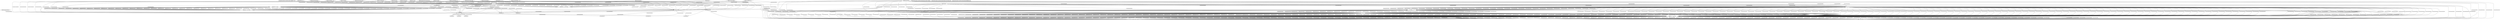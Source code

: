 digraph G {
"Container##zjy-alastor-2n-product-purchase-76f665fdc7-s5qrq" [shape="box"];
"File##/dev/null" [shape="ellipse"];
"File##/dev/urandom" [shape="ellipse"];
"File##/etc/host.conf" [shape="ellipse"];
"File##/etc/hosts" [shape="ellipse"];
"File##/etc/ld-musl-x86_64.path" [shape="ellipse"];
"File##/etc/localtime" [shape="ellipse"];
"File##/etc/nsswitch.conf" [shape="ellipse"];
"File##/etc/resolv.conf" [shape="ellipse"];
"File##/etc/svc.conf" [shape="ellipse"];
"File##/home/app/express-new.js" [shape="ellipse"];
"File##/home/app/handler.js" [shape="ellipse"];
"File##/home/app/index.js" [shape="ellipse"];
"File##/home/app/request-promise-uuid.js" [shape="ellipse"];
"File##/home/app/trigger.node" [shape="ellipse"];
"File##/lib/libgcc_s.so.1" [shape="ellipse"];
"File##/lib/libstdc++.so.6" [shape="ellipse"];
"File##/usr/lib/libgcc_s.so.1" [shape="ellipse"];
"File##/usr/lib/libstdc++.so.6" [shape="ellipse"];
"File##/usr/local/bin/node" [shape="ellipse"];
"File##/usr/local/lib/libgcc_s.so.1" [shape="ellipse"];
"File##/usr/local/lib/libstdc++.so.6" [shape="ellipse"];
"File##/usr/share/zoneinfo/" [shape="ellipse"];
"NetPeer##0.0.0.0:0" [shape="diamond"];
"NetPeer##0.0.0.0:3000" [shape="diamond"];
"NetPeer##10.1.80.247:8080" [shape="diamond"];
"NetPeer##10.152.183.10:53" [shape="diamond"];
"NetPeer##10.152.183.194:8080" [shape="diamond"];
"Process##13" [shape="box"];
"Process##15" [shape="box"];
"Process##16" [shape="box"];
"Process##17" [shape="box"];
"Process##18" [shape="box"];
"Process##19" [shape="box"];
"Process##20" [shape="box"];
"Process##26" [shape="box"];
"Process##27" [shape="box"];
"Process##28" [shape="box"];
"Process##29" [shape="box"];
"File##/etc/ld-musl-x86_64.path" -> "Process##13" [label="1728220302000000000"];
"File##/lib/libstdc++.so.6" -> "Process##13" [label="1728220302000000000"];
"File##/usr/local/lib/libstdc++.so.6" -> "Process##13" [label="1728220302000000000"];
"File##/usr/lib/libstdc++.so.6" -> "Process##13" [label="1728220302000000000"];
"File##/lib/libgcc_s.so.1" -> "Process##13" [label="1728220302000000000"];
"File##/usr/local/lib/libgcc_s.so.1" -> "Process##13" [label="1728220302000000000"];
"File##/usr/lib/libgcc_s.so.1" -> "Process##13" [label="1728220302000000000"];
"Process##13" -> "Process##15" [label="1728220302000000000"];
"Process##13" -> "Process##16" [label="1728220302000000000"];
"Process##13" -> "Process##17" [label="1728220302000000000"];
"Process##13" -> "Process##18" [label="1728220302000000000"];
"Process##13" -> "Process##19" [label="1728220302000000000"];
"File##/usr/local/bin/node" -> "Process##13" [label="1728220302000000000"];
"File##/usr/local/bin/node" -> "Process##13" [label="1728220303000000000"];
"File##/dev/urandom" -> "Process##13" [label="1728220302000000000"];
"File##/dev/urandom" -> "Process##13" [label="1728220332000000000"];
"Process##13" -> "Process##20" [label="1728220302000000000"];
"File##/dev/null" -> "Process##13" [label="1728220302000000000"];
"File##/home/app/index.js" -> "Process##13" [label="1728220302000000000"];
"File##/home/app/express-new.js" -> "Process##13" [label="1728220303000000000"];
"File##/home/app/trigger.node" -> "Process##13" [label="1728220303000000000"];
"File##/home/app/handler.js" -> "Process##13" [label="1728220304000000000"];
"File##/home/app/request-promise-uuid.js" -> "Process##13" [label="1728220304000000000"];
"Process##13" -> "NetPeer##0.0.0.0:3000" [label="1728220304000000000"];
"NetPeer##0.0.0.0:3000" -> "Process##13" [label="1728220304000000000"];
"NetPeer##0.0.0.0:3000" -> "NetPeer##10.1.80.247:8080" [label="1728220332000000000"];
"NetPeer##0.0.0.0:3000" -> "NetPeer##10.1.80.247:8080" [label="1728220332000000000"];
"NetPeer##0.0.0.0:3000" -> "NetPeer##10.1.80.247:8080" [label="1728220332000000000"];
"NetPeer##0.0.0.0:3000" -> "NetPeer##10.1.80.247:8080" [label="1728220332000000000"];
"NetPeer##0.0.0.0:3000" -> "NetPeer##10.1.80.247:8080" [label="1728220332000000000"];
"NetPeer##0.0.0.0:3000" -> "NetPeer##10.1.80.247:8080" [label="1728220332000000000"];
"NetPeer##0.0.0.0:3000" -> "NetPeer##10.1.80.247:8080" [label="1728220332000000000"];
"NetPeer##0.0.0.0:3000" -> "NetPeer##10.1.80.247:8080" [label="1728220332000000000"];
"NetPeer##0.0.0.0:3000" -> "NetPeer##10.1.80.247:8080" [label="1728220332000000000"];
"NetPeer##0.0.0.0:3000" -> "NetPeer##10.1.80.247:8080" [label="1728220332000000000"];
"NetPeer##0.0.0.0:3000" -> "NetPeer##10.1.80.247:8080" [label="1728220332000000000"];
"NetPeer##0.0.0.0:3000" -> "NetPeer##10.1.80.247:8080" [label="1728220332000000000"];
"NetPeer##0.0.0.0:3000" -> "NetPeer##10.1.80.247:8080" [label="1728220332000000000"];
"NetPeer##0.0.0.0:3000" -> "NetPeer##10.1.80.247:8080" [label="1728220332000000000"];
"NetPeer##0.0.0.0:3000" -> "NetPeer##10.1.80.247:8080" [label="1728220332000000000"];
"NetPeer##10.1.80.247:8080" -> "NetPeer##0.0.0.0:3000" [label="1728220332000000000"];
"NetPeer##10.1.80.247:8080" -> "NetPeer##0.0.0.0:3000" [label="1728220332000000000"];
"NetPeer##10.1.80.247:8080" -> "NetPeer##0.0.0.0:3000" [label="1728220332000000000"];
"NetPeer##10.1.80.247:8080" -> "NetPeer##0.0.0.0:3000" [label="1728220332000000000"];
"NetPeer##10.1.80.247:8080" -> "NetPeer##0.0.0.0:3000" [label="1728220332000000000"];
"NetPeer##10.1.80.247:8080" -> "NetPeer##0.0.0.0:3000" [label="1728220332000000000"];
"NetPeer##10.1.80.247:8080" -> "NetPeer##0.0.0.0:3000" [label="1728220332000000000"];
"NetPeer##10.1.80.247:8080" -> "NetPeer##0.0.0.0:3000" [label="1728220332000000000"];
"NetPeer##10.1.80.247:8080" -> "NetPeer##0.0.0.0:3000" [label="1728220332000000000"];
"NetPeer##10.1.80.247:8080" -> "NetPeer##0.0.0.0:3000" [label="1728220332000000000"];
"NetPeer##10.1.80.247:8080" -> "NetPeer##0.0.0.0:3000" [label="1728220332000000000"];
"NetPeer##10.1.80.247:8080" -> "NetPeer##0.0.0.0:3000" [label="1728220332000000000"];
"NetPeer##10.1.80.247:8080" -> "NetPeer##0.0.0.0:3000" [label="1728220332000000000"];
"NetPeer##10.1.80.247:8080" -> "NetPeer##0.0.0.0:3000" [label="1728220332000000000"];
"NetPeer##10.1.80.247:8080" -> "NetPeer##0.0.0.0:3000" [label="1728220332000000000"];
"File##/etc/resolv.conf" -> "Process##13" [label="1728220332000000000"];
"File##/etc/nsswitch.conf" -> "Process##13" [label="1728220332000000000"];
"File##/etc/host.conf" -> "Process##13" [label="1728220332000000000"];
"File##/etc/svc.conf" -> "Process##13" [label="1728220332000000000"];
"Process##13" -> "Process##26" [label="1728220332000000000"];
"Process##13" -> "Process##27" [label="1728220332000000000"];
"Process##13" -> "Process##28" [label="1728220332000000000"];
"Process##13" -> "Process##29" [label="1728220332000000000"];
"Process##13" -> "NetPeer##10.152.183.194:8080" [label="1728220332000000000"];
"Process##13" -> "NetPeer##10.152.183.194:8080" [label="1728220332000000000"];
"Process##13" -> "NetPeer##10.152.183.194:8080" [label="1728220332000000000"];
"Process##13" -> "NetPeer##10.152.183.194:8080" [label="1728220332000000000"];
"Process##13" -> "NetPeer##10.152.183.194:8080" [label="1728220332000000000"];
"Process##13" -> "NetPeer##10.152.183.194:8080" [label="1728220332000000000"];
"Process##13" -> "NetPeer##10.152.183.194:8080" [label="1728220332000000000"];
"Process##13" -> "NetPeer##10.152.183.194:8080" [label="1728220332000000000"];
"Process##13" -> "NetPeer##10.152.183.194:8080" [label="1728220333000000000"];
"Process##13" -> "NetPeer##10.152.183.194:8080" [label="1728220333000000000"];
"Process##13" -> "NetPeer##10.152.183.194:8080" [label="1728220333000000000"];
"Process##13" -> "NetPeer##10.152.183.194:8080" [label="1728220333000000000"];
"Process##13" -> "NetPeer##10.152.183.194:8080" [label="1728220333000000000"];
"Process##13" -> "NetPeer##10.152.183.194:8080" [label="1728220333000000000"];
"Process##13" -> "NetPeer##10.152.183.194:8080" [label="1728220333000000000"];
"Process##13" -> "NetPeer##10.152.183.194:8080" [label="1728220333000000000"];
"Process##13" -> "NetPeer##10.152.183.194:8080" [label="1728220333000000000"];
"Process##13" -> "NetPeer##10.152.183.194:8080" [label="1728220333000000000"];
"Process##13" -> "NetPeer##10.152.183.194:8080" [label="1728220333000000000"];
"Process##13" -> "NetPeer##10.152.183.194:8080" [label="1728220333000000000"];
"File##/etc/localtime" -> "Process##13" [label="1728220332000000000"];
"File##/usr/share/zoneinfo/" -> "Process##13" [label="1728220332000000000"];
"File##/etc/hosts" -> "Process##26" [label="1728220332000000000"];
"File##/etc/hosts" -> "Process##26" [label="1728220332000000000"];
"File##/etc/hosts" -> "Process##26" [label="1728220332000000000"];
"File##/etc/hosts" -> "Process##26" [label="1728220332000000000"];
"File##/etc/hosts" -> "Process##26" [label="1728220333000000000"];
"File##/etc/hosts" -> "Process##26" [label="1728220333000000000"];
"File##/etc/resolv.conf" -> "Process##26" [label="1728220332000000000"];
"File##/etc/resolv.conf" -> "Process##26" [label="1728220332000000000"];
"File##/etc/resolv.conf" -> "Process##26" [label="1728220332000000000"];
"File##/etc/resolv.conf" -> "Process##26" [label="1728220332000000000"];
"File##/etc/resolv.conf" -> "Process##26" [label="1728220333000000000"];
"File##/etc/resolv.conf" -> "Process##26" [label="1728220333000000000"];
"Process##26" -> "NetPeer##0.0.0.0:0" [label="1728220332000000000"];
"Process##26" -> "NetPeer##0.0.0.0:0" [label="1728220332000000000"];
"Process##26" -> "NetPeer##0.0.0.0:0" [label="1728220332000000000"];
"Process##26" -> "NetPeer##0.0.0.0:0" [label="1728220332000000000"];
"Process##26" -> "NetPeer##0.0.0.0:0" [label="1728220332000000000"];
"Process##26" -> "NetPeer##0.0.0.0:0" [label="1728220332000000000"];
"Process##26" -> "NetPeer##0.0.0.0:0" [label="1728220332000000000"];
"Process##26" -> "NetPeer##0.0.0.0:0" [label="1728220332000000000"];
"Process##26" -> "NetPeer##0.0.0.0:0" [label="1728220332000000000"];
"Process##26" -> "NetPeer##0.0.0.0:0" [label="1728220332000000000"];
"Process##26" -> "NetPeer##0.0.0.0:0" [label="1728220332000000000"];
"Process##26" -> "NetPeer##0.0.0.0:0" [label="1728220332000000000"];
"Process##26" -> "NetPeer##0.0.0.0:0" [label="1728220332000000000"];
"Process##26" -> "NetPeer##0.0.0.0:0" [label="1728220332000000000"];
"Process##26" -> "NetPeer##0.0.0.0:0" [label="1728220332000000000"];
"Process##26" -> "NetPeer##0.0.0.0:0" [label="1728220332000000000"];
"Process##26" -> "NetPeer##0.0.0.0:0" [label="1728220332000000000"];
"Process##26" -> "NetPeer##0.0.0.0:0" [label="1728220332000000000"];
"Process##26" -> "NetPeer##0.0.0.0:0" [label="1728220333000000000"];
"Process##26" -> "NetPeer##0.0.0.0:0" [label="1728220333000000000"];
"Process##26" -> "NetPeer##0.0.0.0:0" [label="1728220333000000000"];
"Process##26" -> "NetPeer##0.0.0.0:0" [label="1728220333000000000"];
"Process##26" -> "NetPeer##0.0.0.0:0" [label="1728220333000000000"];
"Process##26" -> "NetPeer##0.0.0.0:0" [label="1728220333000000000"];
"Process##26" -> "NetPeer##0.0.0.0:0" [label="1728220333000000000"];
"Process##26" -> "NetPeer##0.0.0.0:0" [label="1728220333000000000"];
"Process##26" -> "NetPeer##0.0.0.0:0" [label="1728220333000000000"];
"Process##26" -> "NetPeer##0.0.0.0:0" [label="1728220333000000000"];
"Process##26" -> "NetPeer##0.0.0.0:0" [label="1728220333000000000"];
"Process##26" -> "NetPeer##0.0.0.0:0" [label="1728220333000000000"];
"Process##26" -> "NetPeer##10.152.183.10:53" [label="1728220332000000000"];
"Process##26" -> "NetPeer##10.152.183.10:53" [label="1728220332000000000"];
"Process##26" -> "NetPeer##10.152.183.10:53" [label="1728220332000000000"];
"Process##26" -> "NetPeer##10.152.183.10:53" [label="1728220332000000000"];
"Process##26" -> "NetPeer##10.152.183.10:53" [label="1728220332000000000"];
"Process##26" -> "NetPeer##10.152.183.10:53" [label="1728220332000000000"];
"Process##26" -> "NetPeer##10.152.183.10:53" [label="1728220332000000000"];
"Process##26" -> "NetPeer##10.152.183.10:53" [label="1728220332000000000"];
"Process##26" -> "NetPeer##10.152.183.10:53" [label="1728220332000000000"];
"Process##26" -> "NetPeer##10.152.183.10:53" [label="1728220332000000000"];
"Process##26" -> "NetPeer##10.152.183.10:53" [label="1728220332000000000"];
"Process##26" -> "NetPeer##10.152.183.10:53" [label="1728220332000000000"];
"Process##26" -> "NetPeer##10.152.183.10:53" [label="1728220332000000000"];
"Process##26" -> "NetPeer##10.152.183.10:53" [label="1728220332000000000"];
"Process##26" -> "NetPeer##10.152.183.10:53" [label="1728220332000000000"];
"Process##26" -> "NetPeer##10.152.183.10:53" [label="1728220332000000000"];
"Process##26" -> "NetPeer##10.152.183.10:53" [label="1728220332000000000"];
"Process##26" -> "NetPeer##10.152.183.10:53" [label="1728220332000000000"];
"Process##26" -> "NetPeer##10.152.183.10:53" [label="1728220332000000000"];
"Process##26" -> "NetPeer##10.152.183.10:53" [label="1728220332000000000"];
"Process##26" -> "NetPeer##10.152.183.10:53" [label="1728220332000000000"];
"Process##26" -> "NetPeer##10.152.183.10:53" [label="1728220332000000000"];
"Process##26" -> "NetPeer##10.152.183.10:53" [label="1728220332000000000"];
"Process##26" -> "NetPeer##10.152.183.10:53" [label="1728220332000000000"];
"Process##26" -> "NetPeer##10.152.183.10:53" [label="1728220332000000000"];
"Process##26" -> "NetPeer##10.152.183.10:53" [label="1728220332000000000"];
"Process##26" -> "NetPeer##10.152.183.10:53" [label="1728220332000000000"];
"Process##26" -> "NetPeer##10.152.183.10:53" [label="1728220332000000000"];
"Process##26" -> "NetPeer##10.152.183.10:53" [label="1728220332000000000"];
"Process##26" -> "NetPeer##10.152.183.10:53" [label="1728220332000000000"];
"Process##26" -> "NetPeer##10.152.183.10:53" [label="1728220332000000000"];
"Process##26" -> "NetPeer##10.152.183.10:53" [label="1728220332000000000"];
"Process##26" -> "NetPeer##10.152.183.10:53" [label="1728220332000000000"];
"Process##26" -> "NetPeer##10.152.183.10:53" [label="1728220332000000000"];
"Process##26" -> "NetPeer##10.152.183.10:53" [label="1728220332000000000"];
"Process##26" -> "NetPeer##10.152.183.10:53" [label="1728220332000000000"];
"Process##26" -> "NetPeer##10.152.183.10:53" [label="1728220333000000000"];
"Process##26" -> "NetPeer##10.152.183.10:53" [label="1728220333000000000"];
"Process##26" -> "NetPeer##10.152.183.10:53" [label="1728220333000000000"];
"Process##26" -> "NetPeer##10.152.183.10:53" [label="1728220333000000000"];
"Process##26" -> "NetPeer##10.152.183.10:53" [label="1728220333000000000"];
"Process##26" -> "NetPeer##10.152.183.10:53" [label="1728220333000000000"];
"Process##26" -> "NetPeer##10.152.183.10:53" [label="1728220333000000000"];
"Process##26" -> "NetPeer##10.152.183.10:53" [label="1728220333000000000"];
"Process##26" -> "NetPeer##10.152.183.10:53" [label="1728220333000000000"];
"Process##26" -> "NetPeer##10.152.183.10:53" [label="1728220333000000000"];
"Process##26" -> "NetPeer##10.152.183.10:53" [label="1728220333000000000"];
"Process##26" -> "NetPeer##10.152.183.10:53" [label="1728220333000000000"];
"Process##26" -> "NetPeer##10.152.183.10:53" [label="1728220333000000000"];
"Process##26" -> "NetPeer##10.152.183.10:53" [label="1728220333000000000"];
"Process##26" -> "NetPeer##10.152.183.10:53" [label="1728220333000000000"];
"Process##26" -> "NetPeer##10.152.183.10:53" [label="1728220333000000000"];
"Process##26" -> "NetPeer##10.152.183.10:53" [label="1728220333000000000"];
"Process##26" -> "NetPeer##10.152.183.10:53" [label="1728220333000000000"];
"Process##26" -> "NetPeer##10.152.183.10:53" [label="1728220333000000000"];
"Process##26" -> "NetPeer##10.152.183.10:53" [label="1728220333000000000"];
"Process##26" -> "NetPeer##10.152.183.10:53" [label="1728220333000000000"];
"Process##26" -> "NetPeer##10.152.183.10:53" [label="1728220333000000000"];
"Process##26" -> "NetPeer##10.152.183.10:53" [label="1728220333000000000"];
"Process##26" -> "NetPeer##10.152.183.10:53" [label="1728220333000000000"];
"NetPeer##10.152.183.10:53" -> "Process##26" [label="1728220332000000000"];
"NetPeer##10.152.183.10:53" -> "Process##26" [label="1728220332000000000"];
"NetPeer##10.152.183.10:53" -> "Process##26" [label="1728220332000000000"];
"NetPeer##10.152.183.10:53" -> "Process##26" [label="1728220332000000000"];
"NetPeer##10.152.183.10:53" -> "Process##26" [label="1728220332000000000"];
"NetPeer##10.152.183.10:53" -> "Process##26" [label="1728220332000000000"];
"NetPeer##10.152.183.10:53" -> "Process##26" [label="1728220332000000000"];
"NetPeer##10.152.183.10:53" -> "Process##26" [label="1728220332000000000"];
"NetPeer##10.152.183.10:53" -> "Process##26" [label="1728220332000000000"];
"NetPeer##10.152.183.10:53" -> "Process##26" [label="1728220332000000000"];
"NetPeer##10.152.183.10:53" -> "Process##26" [label="1728220332000000000"];
"NetPeer##10.152.183.10:53" -> "Process##26" [label="1728220332000000000"];
"NetPeer##10.152.183.10:53" -> "Process##26" [label="1728220332000000000"];
"NetPeer##10.152.183.10:53" -> "Process##26" [label="1728220332000000000"];
"NetPeer##10.152.183.10:53" -> "Process##26" [label="1728220332000000000"];
"NetPeer##10.152.183.10:53" -> "Process##26" [label="1728220332000000000"];
"NetPeer##10.152.183.10:53" -> "Process##26" [label="1728220332000000000"];
"NetPeer##10.152.183.10:53" -> "Process##26" [label="1728220332000000000"];
"NetPeer##10.152.183.10:53" -> "Process##26" [label="1728220332000000000"];
"NetPeer##10.152.183.10:53" -> "Process##26" [label="1728220332000000000"];
"NetPeer##10.152.183.10:53" -> "Process##26" [label="1728220332000000000"];
"NetPeer##10.152.183.10:53" -> "Process##26" [label="1728220332000000000"];
"NetPeer##10.152.183.10:53" -> "Process##26" [label="1728220332000000000"];
"NetPeer##10.152.183.10:53" -> "Process##26" [label="1728220332000000000"];
"NetPeer##10.152.183.10:53" -> "Process##26" [label="1728220332000000000"];
"NetPeer##10.152.183.10:53" -> "Process##26" [label="1728220332000000000"];
"NetPeer##10.152.183.10:53" -> "Process##26" [label="1728220332000000000"];
"NetPeer##10.152.183.10:53" -> "Process##26" [label="1728220332000000000"];
"NetPeer##10.152.183.10:53" -> "Process##26" [label="1728220332000000000"];
"NetPeer##10.152.183.10:53" -> "Process##26" [label="1728220332000000000"];
"NetPeer##10.152.183.10:53" -> "Process##26" [label="1728220332000000000"];
"NetPeer##10.152.183.10:53" -> "Process##26" [label="1728220332000000000"];
"NetPeer##10.152.183.10:53" -> "Process##26" [label="1728220332000000000"];
"NetPeer##10.152.183.10:53" -> "Process##26" [label="1728220332000000000"];
"NetPeer##10.152.183.10:53" -> "Process##26" [label="1728220332000000000"];
"NetPeer##10.152.183.10:53" -> "Process##26" [label="1728220332000000000"];
"NetPeer##10.152.183.10:53" -> "Process##26" [label="1728220333000000000"];
"NetPeer##10.152.183.10:53" -> "Process##26" [label="1728220333000000000"];
"NetPeer##10.152.183.10:53" -> "Process##26" [label="1728220333000000000"];
"NetPeer##10.152.183.10:53" -> "Process##26" [label="1728220333000000000"];
"NetPeer##10.152.183.10:53" -> "Process##26" [label="1728220333000000000"];
"NetPeer##10.152.183.10:53" -> "Process##26" [label="1728220333000000000"];
"NetPeer##10.152.183.10:53" -> "Process##26" [label="1728220333000000000"];
"NetPeer##10.152.183.10:53" -> "Process##26" [label="1728220333000000000"];
"NetPeer##10.152.183.10:53" -> "Process##26" [label="1728220333000000000"];
"NetPeer##10.152.183.10:53" -> "Process##26" [label="1728220333000000000"];
"NetPeer##10.152.183.10:53" -> "Process##26" [label="1728220333000000000"];
"NetPeer##10.152.183.10:53" -> "Process##26" [label="1728220333000000000"];
"NetPeer##10.152.183.10:53" -> "Process##26" [label="1728220333000000000"];
"NetPeer##10.152.183.10:53" -> "Process##26" [label="1728220333000000000"];
"NetPeer##10.152.183.10:53" -> "Process##26" [label="1728220333000000000"];
"NetPeer##10.152.183.10:53" -> "Process##26" [label="1728220333000000000"];
"NetPeer##10.152.183.10:53" -> "Process##26" [label="1728220333000000000"];
"NetPeer##10.152.183.10:53" -> "Process##26" [label="1728220333000000000"];
"NetPeer##10.152.183.10:53" -> "Process##26" [label="1728220333000000000"];
"NetPeer##10.152.183.10:53" -> "Process##26" [label="1728220333000000000"];
"NetPeer##10.152.183.10:53" -> "Process##26" [label="1728220333000000000"];
"NetPeer##10.152.183.10:53" -> "Process##26" [label="1728220333000000000"];
"NetPeer##10.152.183.10:53" -> "Process##26" [label="1728220333000000000"];
"NetPeer##10.152.183.10:53" -> "Process##26" [label="1728220333000000000"];
"File##/etc/hosts" -> "Process##27" [label="1728220332000000000"];
"File##/etc/hosts" -> "Process##27" [label="1728220333000000000"];
"File##/etc/hosts" -> "Process##27" [label="1728220333000000000"];
"File##/etc/hosts" -> "Process##27" [label="1728220333000000000"];
"File##/etc/resolv.conf" -> "Process##27" [label="1728220332000000000"];
"File##/etc/resolv.conf" -> "Process##27" [label="1728220333000000000"];
"File##/etc/resolv.conf" -> "Process##27" [label="1728220333000000000"];
"File##/etc/resolv.conf" -> "Process##27" [label="1728220333000000000"];
"Process##27" -> "NetPeer##0.0.0.0:0" [label="1728220332000000000"];
"Process##27" -> "NetPeer##0.0.0.0:0" [label="1728220332000000000"];
"Process##27" -> "NetPeer##0.0.0.0:0" [label="1728220332000000000"];
"Process##27" -> "NetPeer##0.0.0.0:0" [label="1728220332000000000"];
"Process##27" -> "NetPeer##0.0.0.0:0" [label="1728220332000000000"];
"Process##27" -> "NetPeer##0.0.0.0:0" [label="1728220333000000000"];
"Process##27" -> "NetPeer##0.0.0.0:0" [label="1728220333000000000"];
"Process##27" -> "NetPeer##0.0.0.0:0" [label="1728220333000000000"];
"Process##27" -> "NetPeer##0.0.0.0:0" [label="1728220333000000000"];
"Process##27" -> "NetPeer##0.0.0.0:0" [label="1728220333000000000"];
"Process##27" -> "NetPeer##0.0.0.0:0" [label="1728220333000000000"];
"Process##27" -> "NetPeer##0.0.0.0:0" [label="1728220333000000000"];
"Process##27" -> "NetPeer##0.0.0.0:0" [label="1728220333000000000"];
"Process##27" -> "NetPeer##0.0.0.0:0" [label="1728220333000000000"];
"Process##27" -> "NetPeer##0.0.0.0:0" [label="1728220333000000000"];
"Process##27" -> "NetPeer##0.0.0.0:0" [label="1728220333000000000"];
"Process##27" -> "NetPeer##0.0.0.0:0" [label="1728220333000000000"];
"Process##27" -> "NetPeer##0.0.0.0:0" [label="1728220333000000000"];
"Process##27" -> "NetPeer##0.0.0.0:0" [label="1728220333000000000"];
"Process##27" -> "NetPeer##0.0.0.0:0" [label="1728220333000000000"];
"Process##27" -> "NetPeer##10.152.183.10:53" [label="1728220332000000000"];
"Process##27" -> "NetPeer##10.152.183.10:53" [label="1728220332000000000"];
"Process##27" -> "NetPeer##10.152.183.10:53" [label="1728220332000000000"];
"Process##27" -> "NetPeer##10.152.183.10:53" [label="1728220332000000000"];
"Process##27" -> "NetPeer##10.152.183.10:53" [label="1728220332000000000"];
"Process##27" -> "NetPeer##10.152.183.10:53" [label="1728220332000000000"];
"Process##27" -> "NetPeer##10.152.183.10:53" [label="1728220332000000000"];
"Process##27" -> "NetPeer##10.152.183.10:53" [label="1728220332000000000"];
"Process##27" -> "NetPeer##10.152.183.10:53" [label="1728220332000000000"];
"Process##27" -> "NetPeer##10.152.183.10:53" [label="1728220332000000000"];
"Process##27" -> "NetPeer##10.152.183.10:53" [label="1728220333000000000"];
"Process##27" -> "NetPeer##10.152.183.10:53" [label="1728220333000000000"];
"Process##27" -> "NetPeer##10.152.183.10:53" [label="1728220333000000000"];
"Process##27" -> "NetPeer##10.152.183.10:53" [label="1728220333000000000"];
"Process##27" -> "NetPeer##10.152.183.10:53" [label="1728220333000000000"];
"Process##27" -> "NetPeer##10.152.183.10:53" [label="1728220333000000000"];
"Process##27" -> "NetPeer##10.152.183.10:53" [label="1728220333000000000"];
"Process##27" -> "NetPeer##10.152.183.10:53" [label="1728220333000000000"];
"Process##27" -> "NetPeer##10.152.183.10:53" [label="1728220333000000000"];
"Process##27" -> "NetPeer##10.152.183.10:53" [label="1728220333000000000"];
"Process##27" -> "NetPeer##10.152.183.10:53" [label="1728220333000000000"];
"Process##27" -> "NetPeer##10.152.183.10:53" [label="1728220333000000000"];
"Process##27" -> "NetPeer##10.152.183.10:53" [label="1728220333000000000"];
"Process##27" -> "NetPeer##10.152.183.10:53" [label="1728220333000000000"];
"Process##27" -> "NetPeer##10.152.183.10:53" [label="1728220333000000000"];
"Process##27" -> "NetPeer##10.152.183.10:53" [label="1728220333000000000"];
"Process##27" -> "NetPeer##10.152.183.10:53" [label="1728220333000000000"];
"Process##27" -> "NetPeer##10.152.183.10:53" [label="1728220333000000000"];
"Process##27" -> "NetPeer##10.152.183.10:53" [label="1728220333000000000"];
"Process##27" -> "NetPeer##10.152.183.10:53" [label="1728220333000000000"];
"Process##27" -> "NetPeer##10.152.183.10:53" [label="1728220333000000000"];
"Process##27" -> "NetPeer##10.152.183.10:53" [label="1728220333000000000"];
"Process##27" -> "NetPeer##10.152.183.10:53" [label="1728220333000000000"];
"Process##27" -> "NetPeer##10.152.183.10:53" [label="1728220333000000000"];
"Process##27" -> "NetPeer##10.152.183.10:53" [label="1728220333000000000"];
"Process##27" -> "NetPeer##10.152.183.10:53" [label="1728220333000000000"];
"Process##27" -> "NetPeer##10.152.183.10:53" [label="1728220333000000000"];
"Process##27" -> "NetPeer##10.152.183.10:53" [label="1728220333000000000"];
"Process##27" -> "NetPeer##10.152.183.10:53" [label="1728220333000000000"];
"Process##27" -> "NetPeer##10.152.183.10:53" [label="1728220333000000000"];
"NetPeer##10.152.183.10:53" -> "Process##27" [label="1728220332000000000"];
"NetPeer##10.152.183.10:53" -> "Process##27" [label="1728220332000000000"];
"NetPeer##10.152.183.10:53" -> "Process##27" [label="1728220332000000000"];
"NetPeer##10.152.183.10:53" -> "Process##27" [label="1728220332000000000"];
"NetPeer##10.152.183.10:53" -> "Process##27" [label="1728220332000000000"];
"NetPeer##10.152.183.10:53" -> "Process##27" [label="1728220332000000000"];
"NetPeer##10.152.183.10:53" -> "Process##27" [label="1728220332000000000"];
"NetPeer##10.152.183.10:53" -> "Process##27" [label="1728220332000000000"];
"NetPeer##10.152.183.10:53" -> "Process##27" [label="1728220332000000000"];
"NetPeer##10.152.183.10:53" -> "Process##27" [label="1728220332000000000"];
"NetPeer##10.152.183.10:53" -> "Process##27" [label="1728220333000000000"];
"NetPeer##10.152.183.10:53" -> "Process##27" [label="1728220333000000000"];
"NetPeer##10.152.183.10:53" -> "Process##27" [label="1728220333000000000"];
"NetPeer##10.152.183.10:53" -> "Process##27" [label="1728220333000000000"];
"NetPeer##10.152.183.10:53" -> "Process##27" [label="1728220333000000000"];
"NetPeer##10.152.183.10:53" -> "Process##27" [label="1728220333000000000"];
"NetPeer##10.152.183.10:53" -> "Process##27" [label="1728220333000000000"];
"NetPeer##10.152.183.10:53" -> "Process##27" [label="1728220333000000000"];
"NetPeer##10.152.183.10:53" -> "Process##27" [label="1728220333000000000"];
"NetPeer##10.152.183.10:53" -> "Process##27" [label="1728220333000000000"];
"NetPeer##10.152.183.10:53" -> "Process##27" [label="1728220333000000000"];
"NetPeer##10.152.183.10:53" -> "Process##27" [label="1728220333000000000"];
"NetPeer##10.152.183.10:53" -> "Process##27" [label="1728220333000000000"];
"NetPeer##10.152.183.10:53" -> "Process##27" [label="1728220333000000000"];
"NetPeer##10.152.183.10:53" -> "Process##27" [label="1728220333000000000"];
"NetPeer##10.152.183.10:53" -> "Process##27" [label="1728220333000000000"];
"NetPeer##10.152.183.10:53" -> "Process##27" [label="1728220333000000000"];
"NetPeer##10.152.183.10:53" -> "Process##27" [label="1728220333000000000"];
"NetPeer##10.152.183.10:53" -> "Process##27" [label="1728220333000000000"];
"NetPeer##10.152.183.10:53" -> "Process##27" [label="1728220333000000000"];
"NetPeer##10.152.183.10:53" -> "Process##27" [label="1728220333000000000"];
"NetPeer##10.152.183.10:53" -> "Process##27" [label="1728220333000000000"];
"NetPeer##10.152.183.10:53" -> "Process##27" [label="1728220333000000000"];
"NetPeer##10.152.183.10:53" -> "Process##27" [label="1728220333000000000"];
"NetPeer##10.152.183.10:53" -> "Process##27" [label="1728220333000000000"];
"NetPeer##10.152.183.10:53" -> "Process##27" [label="1728220333000000000"];
"NetPeer##10.152.183.10:53" -> "Process##27" [label="1728220333000000000"];
"NetPeer##10.152.183.10:53" -> "Process##27" [label="1728220333000000000"];
"NetPeer##10.152.183.10:53" -> "Process##27" [label="1728220333000000000"];
"NetPeer##10.152.183.10:53" -> "Process##27" [label="1728220333000000000"];
"File##/etc/hosts" -> "Process##28" [label="1728220332000000000"];
"File##/etc/hosts" -> "Process##28" [label="1728220333000000000"];
"File##/etc/hosts" -> "Process##28" [label="1728220333000000000"];
"File##/etc/hosts" -> "Process##28" [label="1728220333000000000"];
"File##/etc/resolv.conf" -> "Process##28" [label="1728220332000000000"];
"File##/etc/resolv.conf" -> "Process##28" [label="1728220333000000000"];
"File##/etc/resolv.conf" -> "Process##28" [label="1728220333000000000"];
"File##/etc/resolv.conf" -> "Process##28" [label="1728220333000000000"];
"Process##28" -> "NetPeer##0.0.0.0:0" [label="1728220332000000000"];
"Process##28" -> "NetPeer##0.0.0.0:0" [label="1728220332000000000"];
"Process##28" -> "NetPeer##0.0.0.0:0" [label="1728220332000000000"];
"Process##28" -> "NetPeer##0.0.0.0:0" [label="1728220332000000000"];
"Process##28" -> "NetPeer##0.0.0.0:0" [label="1728220332000000000"];
"Process##28" -> "NetPeer##0.0.0.0:0" [label="1728220333000000000"];
"Process##28" -> "NetPeer##0.0.0.0:0" [label="1728220333000000000"];
"Process##28" -> "NetPeer##0.0.0.0:0" [label="1728220333000000000"];
"Process##28" -> "NetPeer##0.0.0.0:0" [label="1728220333000000000"];
"Process##28" -> "NetPeer##0.0.0.0:0" [label="1728220333000000000"];
"Process##28" -> "NetPeer##0.0.0.0:0" [label="1728220333000000000"];
"Process##28" -> "NetPeer##0.0.0.0:0" [label="1728220333000000000"];
"Process##28" -> "NetPeer##0.0.0.0:0" [label="1728220333000000000"];
"Process##28" -> "NetPeer##0.0.0.0:0" [label="1728220333000000000"];
"Process##28" -> "NetPeer##0.0.0.0:0" [label="1728220333000000000"];
"Process##28" -> "NetPeer##0.0.0.0:0" [label="1728220333000000000"];
"Process##28" -> "NetPeer##0.0.0.0:0" [label="1728220333000000000"];
"Process##28" -> "NetPeer##0.0.0.0:0" [label="1728220333000000000"];
"Process##28" -> "NetPeer##0.0.0.0:0" [label="1728220333000000000"];
"Process##28" -> "NetPeer##0.0.0.0:0" [label="1728220333000000000"];
"Process##28" -> "NetPeer##10.152.183.10:53" [label="1728220332000000000"];
"Process##28" -> "NetPeer##10.152.183.10:53" [label="1728220332000000000"];
"Process##28" -> "NetPeer##10.152.183.10:53" [label="1728220332000000000"];
"Process##28" -> "NetPeer##10.152.183.10:53" [label="1728220332000000000"];
"Process##28" -> "NetPeer##10.152.183.10:53" [label="1728220332000000000"];
"Process##28" -> "NetPeer##10.152.183.10:53" [label="1728220332000000000"];
"Process##28" -> "NetPeer##10.152.183.10:53" [label="1728220332000000000"];
"Process##28" -> "NetPeer##10.152.183.10:53" [label="1728220332000000000"];
"Process##28" -> "NetPeer##10.152.183.10:53" [label="1728220332000000000"];
"Process##28" -> "NetPeer##10.152.183.10:53" [label="1728220332000000000"];
"Process##28" -> "NetPeer##10.152.183.10:53" [label="1728220333000000000"];
"Process##28" -> "NetPeer##10.152.183.10:53" [label="1728220333000000000"];
"Process##28" -> "NetPeer##10.152.183.10:53" [label="1728220333000000000"];
"Process##28" -> "NetPeer##10.152.183.10:53" [label="1728220333000000000"];
"Process##28" -> "NetPeer##10.152.183.10:53" [label="1728220333000000000"];
"Process##28" -> "NetPeer##10.152.183.10:53" [label="1728220333000000000"];
"Process##28" -> "NetPeer##10.152.183.10:53" [label="1728220333000000000"];
"Process##28" -> "NetPeer##10.152.183.10:53" [label="1728220333000000000"];
"Process##28" -> "NetPeer##10.152.183.10:53" [label="1728220333000000000"];
"Process##28" -> "NetPeer##10.152.183.10:53" [label="1728220333000000000"];
"Process##28" -> "NetPeer##10.152.183.10:53" [label="1728220333000000000"];
"Process##28" -> "NetPeer##10.152.183.10:53" [label="1728220333000000000"];
"Process##28" -> "NetPeer##10.152.183.10:53" [label="1728220333000000000"];
"Process##28" -> "NetPeer##10.152.183.10:53" [label="1728220333000000000"];
"Process##28" -> "NetPeer##10.152.183.10:53" [label="1728220333000000000"];
"Process##28" -> "NetPeer##10.152.183.10:53" [label="1728220333000000000"];
"Process##28" -> "NetPeer##10.152.183.10:53" [label="1728220333000000000"];
"Process##28" -> "NetPeer##10.152.183.10:53" [label="1728220333000000000"];
"Process##28" -> "NetPeer##10.152.183.10:53" [label="1728220333000000000"];
"Process##28" -> "NetPeer##10.152.183.10:53" [label="1728220333000000000"];
"Process##28" -> "NetPeer##10.152.183.10:53" [label="1728220333000000000"];
"Process##28" -> "NetPeer##10.152.183.10:53" [label="1728220333000000000"];
"Process##28" -> "NetPeer##10.152.183.10:53" [label="1728220333000000000"];
"Process##28" -> "NetPeer##10.152.183.10:53" [label="1728220333000000000"];
"Process##28" -> "NetPeer##10.152.183.10:53" [label="1728220333000000000"];
"Process##28" -> "NetPeer##10.152.183.10:53" [label="1728220333000000000"];
"Process##28" -> "NetPeer##10.152.183.10:53" [label="1728220333000000000"];
"Process##28" -> "NetPeer##10.152.183.10:53" [label="1728220333000000000"];
"Process##28" -> "NetPeer##10.152.183.10:53" [label="1728220333000000000"];
"Process##28" -> "NetPeer##10.152.183.10:53" [label="1728220333000000000"];
"NetPeer##10.152.183.10:53" -> "Process##28" [label="1728220332000000000"];
"NetPeer##10.152.183.10:53" -> "Process##28" [label="1728220332000000000"];
"NetPeer##10.152.183.10:53" -> "Process##28" [label="1728220332000000000"];
"NetPeer##10.152.183.10:53" -> "Process##28" [label="1728220332000000000"];
"NetPeer##10.152.183.10:53" -> "Process##28" [label="1728220332000000000"];
"NetPeer##10.152.183.10:53" -> "Process##28" [label="1728220332000000000"];
"NetPeer##10.152.183.10:53" -> "Process##28" [label="1728220332000000000"];
"NetPeer##10.152.183.10:53" -> "Process##28" [label="1728220332000000000"];
"NetPeer##10.152.183.10:53" -> "Process##28" [label="1728220332000000000"];
"NetPeer##10.152.183.10:53" -> "Process##28" [label="1728220332000000000"];
"NetPeer##10.152.183.10:53" -> "Process##28" [label="1728220333000000000"];
"NetPeer##10.152.183.10:53" -> "Process##28" [label="1728220333000000000"];
"NetPeer##10.152.183.10:53" -> "Process##28" [label="1728220333000000000"];
"NetPeer##10.152.183.10:53" -> "Process##28" [label="1728220333000000000"];
"NetPeer##10.152.183.10:53" -> "Process##28" [label="1728220333000000000"];
"NetPeer##10.152.183.10:53" -> "Process##28" [label="1728220333000000000"];
"NetPeer##10.152.183.10:53" -> "Process##28" [label="1728220333000000000"];
"NetPeer##10.152.183.10:53" -> "Process##28" [label="1728220333000000000"];
"NetPeer##10.152.183.10:53" -> "Process##28" [label="1728220333000000000"];
"NetPeer##10.152.183.10:53" -> "Process##28" [label="1728220333000000000"];
"NetPeer##10.152.183.10:53" -> "Process##28" [label="1728220333000000000"];
"NetPeer##10.152.183.10:53" -> "Process##28" [label="1728220333000000000"];
"NetPeer##10.152.183.10:53" -> "Process##28" [label="1728220333000000000"];
"NetPeer##10.152.183.10:53" -> "Process##28" [label="1728220333000000000"];
"NetPeer##10.152.183.10:53" -> "Process##28" [label="1728220333000000000"];
"NetPeer##10.152.183.10:53" -> "Process##28" [label="1728220333000000000"];
"NetPeer##10.152.183.10:53" -> "Process##28" [label="1728220333000000000"];
"NetPeer##10.152.183.10:53" -> "Process##28" [label="1728220333000000000"];
"NetPeer##10.152.183.10:53" -> "Process##28" [label="1728220333000000000"];
"NetPeer##10.152.183.10:53" -> "Process##28" [label="1728220333000000000"];
"NetPeer##10.152.183.10:53" -> "Process##28" [label="1728220333000000000"];
"NetPeer##10.152.183.10:53" -> "Process##28" [label="1728220333000000000"];
"NetPeer##10.152.183.10:53" -> "Process##28" [label="1728220333000000000"];
"NetPeer##10.152.183.10:53" -> "Process##28" [label="1728220333000000000"];
"NetPeer##10.152.183.10:53" -> "Process##28" [label="1728220333000000000"];
"NetPeer##10.152.183.10:53" -> "Process##28" [label="1728220333000000000"];
"NetPeer##10.152.183.10:53" -> "Process##28" [label="1728220333000000000"];
"NetPeer##10.152.183.10:53" -> "Process##28" [label="1728220333000000000"];
"NetPeer##10.152.183.10:53" -> "Process##28" [label="1728220333000000000"];
"NetPeer##10.152.183.10:53" -> "Process##28" [label="1728220333000000000"];
"File##/etc/hosts" -> "Process##29" [label="1728220332000000000"];
"File##/etc/hosts" -> "Process##29" [label="1728220332000000000"];
"File##/etc/hosts" -> "Process##29" [label="1728220332000000000"];
"File##/etc/hosts" -> "Process##29" [label="1728220333000000000"];
"File##/etc/hosts" -> "Process##29" [label="1728220333000000000"];
"File##/etc/hosts" -> "Process##29" [label="1728220333000000000"];
"File##/etc/resolv.conf" -> "Process##29" [label="1728220332000000000"];
"File##/etc/resolv.conf" -> "Process##29" [label="1728220332000000000"];
"File##/etc/resolv.conf" -> "Process##29" [label="1728220332000000000"];
"File##/etc/resolv.conf" -> "Process##29" [label="1728220333000000000"];
"File##/etc/resolv.conf" -> "Process##29" [label="1728220333000000000"];
"File##/etc/resolv.conf" -> "Process##29" [label="1728220333000000000"];
"Process##29" -> "NetPeer##0.0.0.0:0" [label="1728220332000000000"];
"Process##29" -> "NetPeer##0.0.0.0:0" [label="1728220332000000000"];
"Process##29" -> "NetPeer##0.0.0.0:0" [label="1728220332000000000"];
"Process##29" -> "NetPeer##0.0.0.0:0" [label="1728220332000000000"];
"Process##29" -> "NetPeer##0.0.0.0:0" [label="1728220332000000000"];
"Process##29" -> "NetPeer##0.0.0.0:0" [label="1728220332000000000"];
"Process##29" -> "NetPeer##0.0.0.0:0" [label="1728220332000000000"];
"Process##29" -> "NetPeer##0.0.0.0:0" [label="1728220332000000000"];
"Process##29" -> "NetPeer##0.0.0.0:0" [label="1728220332000000000"];
"Process##29" -> "NetPeer##0.0.0.0:0" [label="1728220332000000000"];
"Process##29" -> "NetPeer##0.0.0.0:0" [label="1728220332000000000"];
"Process##29" -> "NetPeer##0.0.0.0:0" [label="1728220332000000000"];
"Process##29" -> "NetPeer##0.0.0.0:0" [label="1728220332000000000"];
"Process##29" -> "NetPeer##0.0.0.0:0" [label="1728220332000000000"];
"Process##29" -> "NetPeer##0.0.0.0:0" [label="1728220332000000000"];
"Process##29" -> "NetPeer##0.0.0.0:0" [label="1728220333000000000"];
"Process##29" -> "NetPeer##0.0.0.0:0" [label="1728220333000000000"];
"Process##29" -> "NetPeer##0.0.0.0:0" [label="1728220333000000000"];
"Process##29" -> "NetPeer##0.0.0.0:0" [label="1728220333000000000"];
"Process##29" -> "NetPeer##0.0.0.0:0" [label="1728220333000000000"];
"Process##29" -> "NetPeer##0.0.0.0:0" [label="1728220333000000000"];
"Process##29" -> "NetPeer##0.0.0.0:0" [label="1728220333000000000"];
"Process##29" -> "NetPeer##0.0.0.0:0" [label="1728220333000000000"];
"Process##29" -> "NetPeer##0.0.0.0:0" [label="1728220333000000000"];
"Process##29" -> "NetPeer##0.0.0.0:0" [label="1728220333000000000"];
"Process##29" -> "NetPeer##0.0.0.0:0" [label="1728220333000000000"];
"Process##29" -> "NetPeer##0.0.0.0:0" [label="1728220333000000000"];
"Process##29" -> "NetPeer##0.0.0.0:0" [label="1728220333000000000"];
"Process##29" -> "NetPeer##0.0.0.0:0" [label="1728220333000000000"];
"Process##29" -> "NetPeer##0.0.0.0:0" [label="1728220333000000000"];
"Process##29" -> "NetPeer##10.152.183.10:53" [label="1728220332000000000"];
"Process##29" -> "NetPeer##10.152.183.10:53" [label="1728220332000000000"];
"Process##29" -> "NetPeer##10.152.183.10:53" [label="1728220332000000000"];
"Process##29" -> "NetPeer##10.152.183.10:53" [label="1728220332000000000"];
"Process##29" -> "NetPeer##10.152.183.10:53" [label="1728220332000000000"];
"Process##29" -> "NetPeer##10.152.183.10:53" [label="1728220332000000000"];
"Process##29" -> "NetPeer##10.152.183.10:53" [label="1728220332000000000"];
"Process##29" -> "NetPeer##10.152.183.10:53" [label="1728220332000000000"];
"Process##29" -> "NetPeer##10.152.183.10:53" [label="1728220332000000000"];
"Process##29" -> "NetPeer##10.152.183.10:53" [label="1728220332000000000"];
"Process##29" -> "NetPeer##10.152.183.10:53" [label="1728220332000000000"];
"Process##29" -> "NetPeer##10.152.183.10:53" [label="1728220332000000000"];
"Process##29" -> "NetPeer##10.152.183.10:53" [label="1728220332000000000"];
"Process##29" -> "NetPeer##10.152.183.10:53" [label="1728220332000000000"];
"Process##29" -> "NetPeer##10.152.183.10:53" [label="1728220332000000000"];
"Process##29" -> "NetPeer##10.152.183.10:53" [label="1728220332000000000"];
"Process##29" -> "NetPeer##10.152.183.10:53" [label="1728220332000000000"];
"Process##29" -> "NetPeer##10.152.183.10:53" [label="1728220332000000000"];
"Process##29" -> "NetPeer##10.152.183.10:53" [label="1728220332000000000"];
"Process##29" -> "NetPeer##10.152.183.10:53" [label="1728220332000000000"];
"Process##29" -> "NetPeer##10.152.183.10:53" [label="1728220332000000000"];
"Process##29" -> "NetPeer##10.152.183.10:53" [label="1728220332000000000"];
"Process##29" -> "NetPeer##10.152.183.10:53" [label="1728220332000000000"];
"Process##29" -> "NetPeer##10.152.183.10:53" [label="1728220332000000000"];
"Process##29" -> "NetPeer##10.152.183.10:53" [label="1728220332000000000"];
"Process##29" -> "NetPeer##10.152.183.10:53" [label="1728220332000000000"];
"Process##29" -> "NetPeer##10.152.183.10:53" [label="1728220332000000000"];
"Process##29" -> "NetPeer##10.152.183.10:53" [label="1728220332000000000"];
"Process##29" -> "NetPeer##10.152.183.10:53" [label="1728220332000000000"];
"Process##29" -> "NetPeer##10.152.183.10:53" [label="1728220332000000000"];
"Process##29" -> "NetPeer##10.152.183.10:53" [label="1728220333000000000"];
"Process##29" -> "NetPeer##10.152.183.10:53" [label="1728220333000000000"];
"Process##29" -> "NetPeer##10.152.183.10:53" [label="1728220333000000000"];
"Process##29" -> "NetPeer##10.152.183.10:53" [label="1728220333000000000"];
"Process##29" -> "NetPeer##10.152.183.10:53" [label="1728220333000000000"];
"Process##29" -> "NetPeer##10.152.183.10:53" [label="1728220333000000000"];
"Process##29" -> "NetPeer##10.152.183.10:53" [label="1728220333000000000"];
"Process##29" -> "NetPeer##10.152.183.10:53" [label="1728220333000000000"];
"Process##29" -> "NetPeer##10.152.183.10:53" [label="1728220333000000000"];
"Process##29" -> "NetPeer##10.152.183.10:53" [label="1728220333000000000"];
"Process##29" -> "NetPeer##10.152.183.10:53" [label="1728220333000000000"];
"Process##29" -> "NetPeer##10.152.183.10:53" [label="1728220333000000000"];
"Process##29" -> "NetPeer##10.152.183.10:53" [label="1728220333000000000"];
"Process##29" -> "NetPeer##10.152.183.10:53" [label="1728220333000000000"];
"Process##29" -> "NetPeer##10.152.183.10:53" [label="1728220333000000000"];
"Process##29" -> "NetPeer##10.152.183.10:53" [label="1728220333000000000"];
"Process##29" -> "NetPeer##10.152.183.10:53" [label="1728220333000000000"];
"Process##29" -> "NetPeer##10.152.183.10:53" [label="1728220333000000000"];
"Process##29" -> "NetPeer##10.152.183.10:53" [label="1728220333000000000"];
"Process##29" -> "NetPeer##10.152.183.10:53" [label="1728220333000000000"];
"Process##29" -> "NetPeer##10.152.183.10:53" [label="1728220333000000000"];
"Process##29" -> "NetPeer##10.152.183.10:53" [label="1728220333000000000"];
"Process##29" -> "NetPeer##10.152.183.10:53" [label="1728220333000000000"];
"Process##29" -> "NetPeer##10.152.183.10:53" [label="1728220333000000000"];
"Process##29" -> "NetPeer##10.152.183.10:53" [label="1728220333000000000"];
"Process##29" -> "NetPeer##10.152.183.10:53" [label="1728220333000000000"];
"Process##29" -> "NetPeer##10.152.183.10:53" [label="1728220333000000000"];
"Process##29" -> "NetPeer##10.152.183.10:53" [label="1728220333000000000"];
"Process##29" -> "NetPeer##10.152.183.10:53" [label="1728220333000000000"];
"Process##29" -> "NetPeer##10.152.183.10:53" [label="1728220333000000000"];
"NetPeer##10.152.183.10:53" -> "Process##29" [label="1728220332000000000"];
"NetPeer##10.152.183.10:53" -> "Process##29" [label="1728220332000000000"];
"NetPeer##10.152.183.10:53" -> "Process##29" [label="1728220332000000000"];
"NetPeer##10.152.183.10:53" -> "Process##29" [label="1728220332000000000"];
"NetPeer##10.152.183.10:53" -> "Process##29" [label="1728220332000000000"];
"NetPeer##10.152.183.10:53" -> "Process##29" [label="1728220332000000000"];
"NetPeer##10.152.183.10:53" -> "Process##29" [label="1728220332000000000"];
"NetPeer##10.152.183.10:53" -> "Process##29" [label="1728220332000000000"];
"NetPeer##10.152.183.10:53" -> "Process##29" [label="1728220332000000000"];
"NetPeer##10.152.183.10:53" -> "Process##29" [label="1728220332000000000"];
"NetPeer##10.152.183.10:53" -> "Process##29" [label="1728220332000000000"];
"NetPeer##10.152.183.10:53" -> "Process##29" [label="1728220332000000000"];
"NetPeer##10.152.183.10:53" -> "Process##29" [label="1728220332000000000"];
"NetPeer##10.152.183.10:53" -> "Process##29" [label="1728220332000000000"];
"NetPeer##10.152.183.10:53" -> "Process##29" [label="1728220332000000000"];
"NetPeer##10.152.183.10:53" -> "Process##29" [label="1728220332000000000"];
"NetPeer##10.152.183.10:53" -> "Process##29" [label="1728220332000000000"];
"NetPeer##10.152.183.10:53" -> "Process##29" [label="1728220332000000000"];
"NetPeer##10.152.183.10:53" -> "Process##29" [label="1728220332000000000"];
"NetPeer##10.152.183.10:53" -> "Process##29" [label="1728220332000000000"];
"NetPeer##10.152.183.10:53" -> "Process##29" [label="1728220332000000000"];
"NetPeer##10.152.183.10:53" -> "Process##29" [label="1728220332000000000"];
"NetPeer##10.152.183.10:53" -> "Process##29" [label="1728220332000000000"];
"NetPeer##10.152.183.10:53" -> "Process##29" [label="1728220332000000000"];
"NetPeer##10.152.183.10:53" -> "Process##29" [label="1728220332000000000"];
"NetPeer##10.152.183.10:53" -> "Process##29" [label="1728220332000000000"];
"NetPeer##10.152.183.10:53" -> "Process##29" [label="1728220332000000000"];
"NetPeer##10.152.183.10:53" -> "Process##29" [label="1728220332000000000"];
"NetPeer##10.152.183.10:53" -> "Process##29" [label="1728220332000000000"];
"NetPeer##10.152.183.10:53" -> "Process##29" [label="1728220332000000000"];
"NetPeer##10.152.183.10:53" -> "Process##29" [label="1728220333000000000"];
"NetPeer##10.152.183.10:53" -> "Process##29" [label="1728220333000000000"];
"NetPeer##10.152.183.10:53" -> "Process##29" [label="1728220333000000000"];
"NetPeer##10.152.183.10:53" -> "Process##29" [label="1728220333000000000"];
"NetPeer##10.152.183.10:53" -> "Process##29" [label="1728220333000000000"];
"NetPeer##10.152.183.10:53" -> "Process##29" [label="1728220333000000000"];
"NetPeer##10.152.183.10:53" -> "Process##29" [label="1728220333000000000"];
"NetPeer##10.152.183.10:53" -> "Process##29" [label="1728220333000000000"];
"NetPeer##10.152.183.10:53" -> "Process##29" [label="1728220333000000000"];
"NetPeer##10.152.183.10:53" -> "Process##29" [label="1728220333000000000"];
"NetPeer##10.152.183.10:53" -> "Process##29" [label="1728220333000000000"];
"NetPeer##10.152.183.10:53" -> "Process##29" [label="1728220333000000000"];
"NetPeer##10.152.183.10:53" -> "Process##29" [label="1728220333000000000"];
"NetPeer##10.152.183.10:53" -> "Process##29" [label="1728220333000000000"];
"NetPeer##10.152.183.10:53" -> "Process##29" [label="1728220333000000000"];
"NetPeer##10.152.183.10:53" -> "Process##29" [label="1728220333000000000"];
"NetPeer##10.152.183.10:53" -> "Process##29" [label="1728220333000000000"];
"NetPeer##10.152.183.10:53" -> "Process##29" [label="1728220333000000000"];
"NetPeer##10.152.183.10:53" -> "Process##29" [label="1728220333000000000"];
"NetPeer##10.152.183.10:53" -> "Process##29" [label="1728220333000000000"];
"NetPeer##10.152.183.10:53" -> "Process##29" [label="1728220333000000000"];
"NetPeer##10.152.183.10:53" -> "Process##29" [label="1728220333000000000"];
"NetPeer##10.152.183.10:53" -> "Process##29" [label="1728220333000000000"];
"NetPeer##10.152.183.10:53" -> "Process##29" [label="1728220333000000000"];
"NetPeer##10.152.183.10:53" -> "Process##29" [label="1728220333000000000"];
"NetPeer##10.152.183.10:53" -> "Process##29" [label="1728220333000000000"];
"NetPeer##10.152.183.10:53" -> "Process##29" [label="1728220333000000000"];
"NetPeer##10.152.183.10:53" -> "Process##29" [label="1728220333000000000"];
"NetPeer##10.152.183.10:53" -> "Process##29" [label="1728220333000000000"];
"NetPeer##10.152.183.10:53" -> "Process##29" [label="1728220333000000000"];
"NetPeer##0.0.0.0:0" -> "Process##29" [label="1728220333000000000"];
"NetPeer##0.0.0.0:0" -> "Process##29" [label="1728220333000000000"];
"Container##zjy-alastor-2n-product-purchase-get-price-78897797f-q9psm" [shape="box"];
"File##/dev/null" [shape="ellipse"];
"File##/dev/urandom" [shape="ellipse"];
"File##/etc/ld-musl-x86_64.path" [shape="ellipse"];
"File##/etc/localtime" [shape="ellipse"];
"File##/home/app/express-new.js" [shape="ellipse"];
"File##/home/app/handler.js" [shape="ellipse"];
"File##/home/app/index.js" [shape="ellipse"];
"File##/home/app/trigger.node" [shape="ellipse"];
"File##/lib/libgcc_s.so.1" [shape="ellipse"];
"File##/lib/libstdc++.so.6" [shape="ellipse"];
"File##/usr/lib/libgcc_s.so.1" [shape="ellipse"];
"File##/usr/lib/libstdc++.so.6" [shape="ellipse"];
"File##/usr/local/bin/node" [shape="ellipse"];
"File##/usr/local/lib/libgcc_s.so.1" [shape="ellipse"];
"File##/usr/local/lib/libstdc++.so.6" [shape="ellipse"];
"File##/usr/share/zoneinfo/" [shape="ellipse"];
"NetPeer##0.0.0.0:3000" [shape="diamond"];
"NetPeer##10.1.80.247:8080" [shape="diamond"];
"Process##16" [shape="box"];
"Process##17" [shape="box"];
"Process##18" [shape="box"];
"Process##19" [shape="box"];
"Process##20" [shape="box"];
"Process##21" [shape="box"];
"Process##22" [shape="box"];
"File##/etc/ld-musl-x86_64.path" -> "Process##16" [label="1728220301000000000"];
"File##/lib/libstdc++.so.6" -> "Process##16" [label="1728220301000000000"];
"File##/usr/local/lib/libstdc++.so.6" -> "Process##16" [label="1728220301000000000"];
"File##/usr/lib/libstdc++.so.6" -> "Process##16" [label="1728220301000000000"];
"File##/lib/libgcc_s.so.1" -> "Process##16" [label="1728220301000000000"];
"File##/usr/local/lib/libgcc_s.so.1" -> "Process##16" [label="1728220301000000000"];
"File##/usr/lib/libgcc_s.so.1" -> "Process##16" [label="1728220301000000000"];
"Process##16" -> "Process##17" [label="1728220302000000000"];
"Process##16" -> "Process##18" [label="1728220302000000000"];
"Process##16" -> "Process##19" [label="1728220302000000000"];
"Process##16" -> "Process##20" [label="1728220302000000000"];
"Process##16" -> "Process##21" [label="1728220302000000000"];
"File##/usr/local/bin/node" -> "Process##16" [label="1728220302000000000"];
"File##/usr/local/bin/node" -> "Process##16" [label="1728220303000000000"];
"File##/dev/urandom" -> "Process##16" [label="1728220302000000000"];
"Process##16" -> "Process##22" [label="1728220302000000000"];
"File##/dev/null" -> "Process##16" [label="1728220302000000000"];
"File##/home/app/index.js" -> "Process##16" [label="1728220302000000000"];
"File##/home/app/express-new.js" -> "Process##16" [label="1728220303000000000"];
"File##/home/app/trigger.node" -> "Process##16" [label="1728220303000000000"];
"File##/home/app/handler.js" -> "Process##16" [label="1728220303000000000"];
"Process##16" -> "NetPeer##0.0.0.0:3000" [label="1728220303000000000"];
"NetPeer##0.0.0.0:3000" -> "Process##16" [label="1728220303000000000"];
"NetPeer##0.0.0.0:3000" -> "NetPeer##10.1.80.247:8080" [label="1728220333000000000"];
"NetPeer##0.0.0.0:3000" -> "NetPeer##10.1.80.247:8080" [label="1728220333000000000"];
"NetPeer##10.1.80.247:8080" -> "NetPeer##0.0.0.0:3000" [label="1728220333000000000"];
"NetPeer##10.1.80.247:8080" -> "NetPeer##0.0.0.0:3000" [label="1728220333000000000"];
"File##/etc/localtime" -> "Process##16" [label="1728220333000000000"];
"File##/usr/share/zoneinfo/" -> "Process##16" [label="1728220333000000000"];
"Container##zjy-alastor-2n-product-purchase-authorize-cc-8f7c4d84c-znfhl" [shape="box"];
"File##/dev/null" [shape="ellipse"];
"File##/dev/urandom" [shape="ellipse"];
"File##/etc/ld-musl-x86_64.path" [shape="ellipse"];
"File##/etc/localtime" [shape="ellipse"];
"File##/home/app/express-new.js" [shape="ellipse"];
"File##/home/app/handler.js" [shape="ellipse"];
"File##/home/app/index.js" [shape="ellipse"];
"File##/home/app/malicious.js" [shape="ellipse"];
"File##/home/app/trigger.node" [shape="ellipse"];
"File##/lib/libgcc_s.so.1" [shape="ellipse"];
"File##/lib/libstdc++.so.6" [shape="ellipse"];
"File##/usr/lib/libgcc_s.so.1" [shape="ellipse"];
"File##/usr/lib/libstdc++.so.6" [shape="ellipse"];
"File##/usr/local/bin/node" [shape="ellipse"];
"File##/usr/local/lib/libgcc_s.so.1" [shape="ellipse"];
"File##/usr/local/lib/libstdc++.so.6" [shape="ellipse"];
"File##/usr/share/zoneinfo/" [shape="ellipse"];
"NetPeer##0.0.0.0:3000" [shape="diamond"];
"NetPeer##10.1.80.247:8080" [shape="diamond"];
"Process##19" [shape="box"];
"Process##20" [shape="box"];
"Process##21" [shape="box"];
"Process##22" [shape="box"];
"Process##23" [shape="box"];
"Process##24" [shape="box"];
"Process##25" [shape="box"];
"File##/etc/ld-musl-x86_64.path" -> "Process##19" [label="1728220301000000000"];
"File##/lib/libstdc++.so.6" -> "Process##19" [label="1728220301000000000"];
"File##/usr/local/lib/libstdc++.so.6" -> "Process##19" [label="1728220301000000000"];
"File##/usr/lib/libstdc++.so.6" -> "Process##19" [label="1728220301000000000"];
"File##/lib/libgcc_s.so.1" -> "Process##19" [label="1728220301000000000"];
"File##/usr/local/lib/libgcc_s.so.1" -> "Process##19" [label="1728220301000000000"];
"File##/usr/lib/libgcc_s.so.1" -> "Process##19" [label="1728220301000000000"];
"Process##19" -> "Process##20" [label="1728220302000000000"];
"Process##19" -> "Process##21" [label="1728220302000000000"];
"Process##19" -> "Process##22" [label="1728220302000000000"];
"Process##19" -> "Process##23" [label="1728220302000000000"];
"Process##19" -> "Process##24" [label="1728220302000000000"];
"File##/usr/local/bin/node" -> "Process##19" [label="1728220302000000000"];
"File##/usr/local/bin/node" -> "Process##19" [label="1728220303000000000"];
"File##/dev/urandom" -> "Process##19" [label="1728220302000000000"];
"Process##19" -> "Process##25" [label="1728220302000000000"];
"File##/dev/null" -> "Process##19" [label="1728220302000000000"];
"File##/home/app/index.js" -> "Process##19" [label="1728220303000000000"];
"File##/home/app/express-new.js" -> "Process##19" [label="1728220303000000000"];
"File##/home/app/trigger.node" -> "Process##19" [label="1728220303000000000"];
"File##/home/app/handler.js" -> "Process##19" [label="1728220303000000000"];
"File##/home/app/malicious.js" -> "Process##19" [label="1728220303000000000"];
"Process##19" -> "NetPeer##0.0.0.0:3000" [label="1728220304000000000"];
"NetPeer##0.0.0.0:3000" -> "Process##19" [label="1728220304000000000"];
"NetPeer##0.0.0.0:3000" -> "NetPeer##10.1.80.247:8080" [label="1728220332000000000"];
"NetPeer##0.0.0.0:3000" -> "NetPeer##10.1.80.247:8080" [label="1728220332000000000"];
"NetPeer##0.0.0.0:3000" -> "NetPeer##10.1.80.247:8080" [label="1728220332000000000"];
"NetPeer##0.0.0.0:3000" -> "NetPeer##10.1.80.247:8080" [label="1728220332000000000"];
"NetPeer##0.0.0.0:3000" -> "NetPeer##10.1.80.247:8080" [label="1728220332000000000"];
"NetPeer##0.0.0.0:3000" -> "NetPeer##10.1.80.247:8080" [label="1728220332000000000"];
"NetPeer##0.0.0.0:3000" -> "NetPeer##10.1.80.247:8080" [label="1728220332000000000"];
"NetPeer##0.0.0.0:3000" -> "NetPeer##10.1.80.247:8080" [label="1728220332000000000"];
"NetPeer##0.0.0.0:3000" -> "NetPeer##10.1.80.247:8080" [label="1728220332000000000"];
"NetPeer##0.0.0.0:3000" -> "NetPeer##10.1.80.247:8080" [label="1728220332000000000"];
"NetPeer##10.1.80.247:8080" -> "NetPeer##0.0.0.0:3000" [label="1728220332000000000"];
"NetPeer##10.1.80.247:8080" -> "NetPeer##0.0.0.0:3000" [label="1728220332000000000"];
"NetPeer##10.1.80.247:8080" -> "NetPeer##0.0.0.0:3000" [label="1728220332000000000"];
"NetPeer##10.1.80.247:8080" -> "NetPeer##0.0.0.0:3000" [label="1728220332000000000"];
"NetPeer##10.1.80.247:8080" -> "NetPeer##0.0.0.0:3000" [label="1728220332000000000"];
"NetPeer##10.1.80.247:8080" -> "NetPeer##0.0.0.0:3000" [label="1728220332000000000"];
"NetPeer##10.1.80.247:8080" -> "NetPeer##0.0.0.0:3000" [label="1728220332000000000"];
"NetPeer##10.1.80.247:8080" -> "NetPeer##0.0.0.0:3000" [label="1728220332000000000"];
"NetPeer##10.1.80.247:8080" -> "NetPeer##0.0.0.0:3000" [label="1728220332000000000"];
"NetPeer##10.1.80.247:8080" -> "NetPeer##0.0.0.0:3000" [label="1728220332000000000"];
"File##/etc/localtime" -> "Process##19" [label="1728220332000000000"];
"File##/usr/share/zoneinfo/" -> "Process##19" [label="1728220332000000000"];
"Container##zjy-alastor-2n-product-purchase-publish-6859f98855-9rdcv" [shape="box"];
"File##/dev/null" [shape="ellipse"];
"File##/dev/urandom" [shape="ellipse"];
"File##/etc/ld-musl-x86_64.path" [shape="ellipse"];
"File##/etc/localtime" [shape="ellipse"];
"File##/home/app/express-new.js" [shape="ellipse"];
"File##/home/app/handler.js" [shape="ellipse"];
"File##/home/app/index.js" [shape="ellipse"];
"File##/home/app/trigger.node" [shape="ellipse"];
"File##/lib/libgcc_s.so.1" [shape="ellipse"];
"File##/lib/libstdc++.so.6" [shape="ellipse"];
"File##/usr/lib/libgcc_s.so.1" [shape="ellipse"];
"File##/usr/lib/libstdc++.so.6" [shape="ellipse"];
"File##/usr/local/bin/node" [shape="ellipse"];
"File##/usr/local/lib/libgcc_s.so.1" [shape="ellipse"];
"File##/usr/local/lib/libstdc++.so.6" [shape="ellipse"];
"File##/usr/share/zoneinfo/" [shape="ellipse"];
"NetPeer##0.0.0.0:3000" [shape="diamond"];
"NetPeer##10.1.80.247:8080" [shape="diamond"];
"Process##13" [shape="box"];
"Process##14" [shape="box"];
"Process##15" [shape="box"];
"Process##16" [shape="box"];
"Process##17" [shape="box"];
"Process##18" [shape="box"];
"Process##19" [shape="box"];
"File##/etc/ld-musl-x86_64.path" -> "Process##13" [label="1728220302000000000"];
"File##/lib/libstdc++.so.6" -> "Process##13" [label="1728220302000000000"];
"File##/usr/local/lib/libstdc++.so.6" -> "Process##13" [label="1728220302000000000"];
"File##/usr/lib/libstdc++.so.6" -> "Process##13" [label="1728220302000000000"];
"File##/lib/libgcc_s.so.1" -> "Process##13" [label="1728220302000000000"];
"File##/usr/local/lib/libgcc_s.so.1" -> "Process##13" [label="1728220302000000000"];
"File##/usr/lib/libgcc_s.so.1" -> "Process##13" [label="1728220302000000000"];
"Process##13" -> "Process##14" [label="1728220302000000000"];
"Process##13" -> "Process##15" [label="1728220302000000000"];
"Process##13" -> "Process##16" [label="1728220302000000000"];
"Process##13" -> "Process##17" [label="1728220302000000000"];
"Process##13" -> "Process##18" [label="1728220302000000000"];
"File##/usr/local/bin/node" -> "Process##13" [label="1728220302000000000"];
"File##/usr/local/bin/node" -> "Process##13" [label="1728220303000000000"];
"File##/dev/urandom" -> "Process##13" [label="1728220302000000000"];
"Process##13" -> "Process##19" [label="1728220302000000000"];
"File##/dev/null" -> "Process##13" [label="1728220302000000000"];
"File##/home/app/index.js" -> "Process##13" [label="1728220302000000000"];
"File##/home/app/express-new.js" -> "Process##13" [label="1728220303000000000"];
"File##/home/app/trigger.node" -> "Process##13" [label="1728220304000000000"];
"File##/home/app/handler.js" -> "Process##13" [label="1728220304000000000"];
"Process##13" -> "NetPeer##0.0.0.0:3000" [label="1728220304000000000"];
"NetPeer##0.0.0.0:3000" -> "Process##13" [label="1728220304000000000"];
"NetPeer##0.0.0.0:3000" -> "NetPeer##10.1.80.247:8080" [label="1728220333000000000"];
"NetPeer##0.0.0.0:3000" -> "NetPeer##10.1.80.247:8080" [label="1728220333000000000"];
"NetPeer##10.1.80.247:8080" -> "NetPeer##0.0.0.0:3000" [label="1728220333000000000"];
"NetPeer##10.1.80.247:8080" -> "NetPeer##0.0.0.0:3000" [label="1728220333000000000"];
"File##/etc/localtime" -> "Process##13" [label="1728220333000000000"];
"File##/usr/share/zoneinfo/" -> "Process##13" [label="1728220333000000000"];
}
